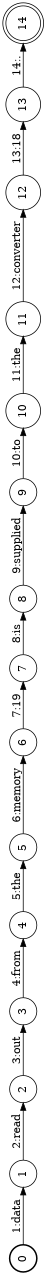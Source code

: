 digraph FST {
rankdir = LR;
size = "8.5,11";
label = "";
center = 1;
orientation = Landscape;
ranksep = "0.4";
nodesep = "0.25";
0 [label = "0", shape = circle, style = bold, fontsize = 14]
	0 -> 1 [label = "1:data", fontsize = 14];
1 [label = "1", shape = circle, style = solid, fontsize = 14]
	1 -> 2 [label = "2:read", fontsize = 14];
2 [label = "2", shape = circle, style = solid, fontsize = 14]
	2 -> 3 [label = "3:out", fontsize = 14];
3 [label = "3", shape = circle, style = solid, fontsize = 14]
	3 -> 4 [label = "4:from", fontsize = 14];
4 [label = "4", shape = circle, style = solid, fontsize = 14]
	4 -> 5 [label = "5:the", fontsize = 14];
5 [label = "5", shape = circle, style = solid, fontsize = 14]
	5 -> 6 [label = "6:memory", fontsize = 14];
6 [label = "6", shape = circle, style = solid, fontsize = 14]
	6 -> 7 [label = "7:19", fontsize = 14];
7 [label = "7", shape = circle, style = solid, fontsize = 14]
	7 -> 8 [label = "8:is", fontsize = 14];
8 [label = "8", shape = circle, style = solid, fontsize = 14]
	8 -> 9 [label = "9:supplied", fontsize = 14];
9 [label = "9", shape = circle, style = solid, fontsize = 14]
	9 -> 10 [label = "10:to", fontsize = 14];
10 [label = "10", shape = circle, style = solid, fontsize = 14]
	10 -> 11 [label = "11:the", fontsize = 14];
11 [label = "11", shape = circle, style = solid, fontsize = 14]
	11 -> 12 [label = "12:converter", fontsize = 14];
12 [label = "12", shape = circle, style = solid, fontsize = 14]
	12 -> 13 [label = "13:18", fontsize = 14];
13 [label = "13", shape = circle, style = solid, fontsize = 14]
	13 -> 14 [label = "14:.", fontsize = 14];
14 [label = "14", shape = doublecircle, style = solid, fontsize = 14]
}
